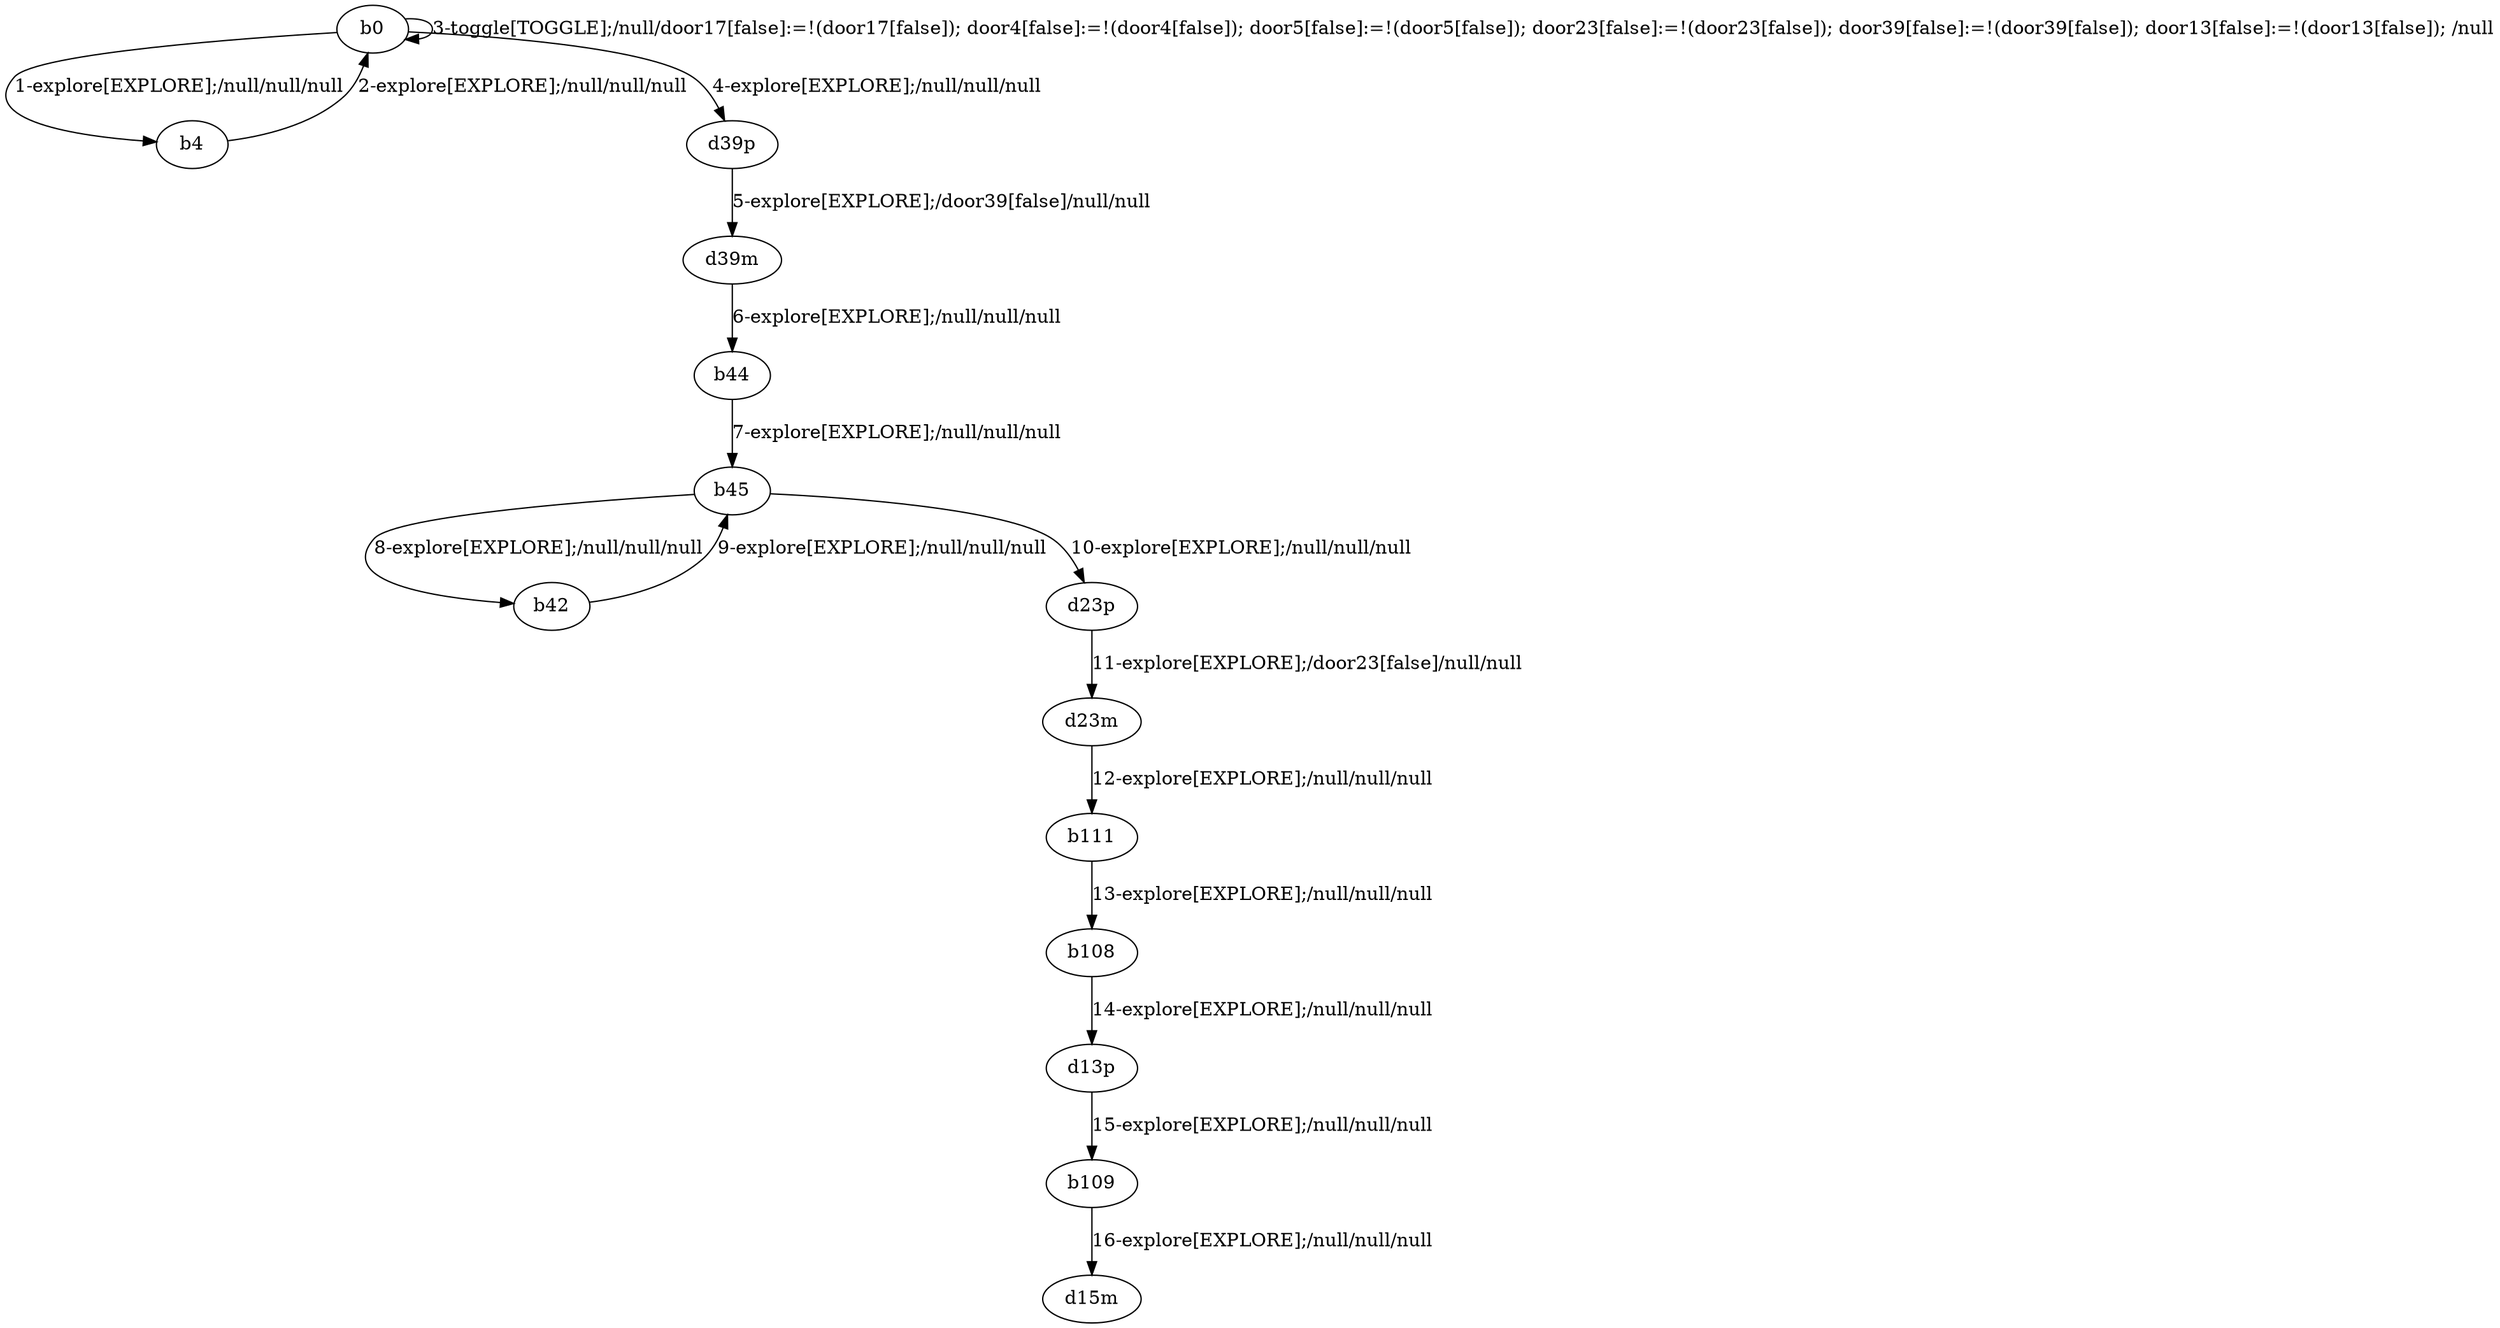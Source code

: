 # Total number of goals covered by this test: 3
# b42 --> b45
# b44 --> b45
# b45 --> b42

digraph g {
"b0" -> "b4" [label = "1-explore[EXPLORE];/null/null/null"];
"b4" -> "b0" [label = "2-explore[EXPLORE];/null/null/null"];
"b0" -> "b0" [label = "3-toggle[TOGGLE];/null/door17[false]:=!(door17[false]); door4[false]:=!(door4[false]); door5[false]:=!(door5[false]); door23[false]:=!(door23[false]); door39[false]:=!(door39[false]); door13[false]:=!(door13[false]); /null"];
"b0" -> "d39p" [label = "4-explore[EXPLORE];/null/null/null"];
"d39p" -> "d39m" [label = "5-explore[EXPLORE];/door39[false]/null/null"];
"d39m" -> "b44" [label = "6-explore[EXPLORE];/null/null/null"];
"b44" -> "b45" [label = "7-explore[EXPLORE];/null/null/null"];
"b45" -> "b42" [label = "8-explore[EXPLORE];/null/null/null"];
"b42" -> "b45" [label = "9-explore[EXPLORE];/null/null/null"];
"b45" -> "d23p" [label = "10-explore[EXPLORE];/null/null/null"];
"d23p" -> "d23m" [label = "11-explore[EXPLORE];/door23[false]/null/null"];
"d23m" -> "b111" [label = "12-explore[EXPLORE];/null/null/null"];
"b111" -> "b108" [label = "13-explore[EXPLORE];/null/null/null"];
"b108" -> "d13p" [label = "14-explore[EXPLORE];/null/null/null"];
"d13p" -> "b109" [label = "15-explore[EXPLORE];/null/null/null"];
"b109" -> "d15m" [label = "16-explore[EXPLORE];/null/null/null"];
}